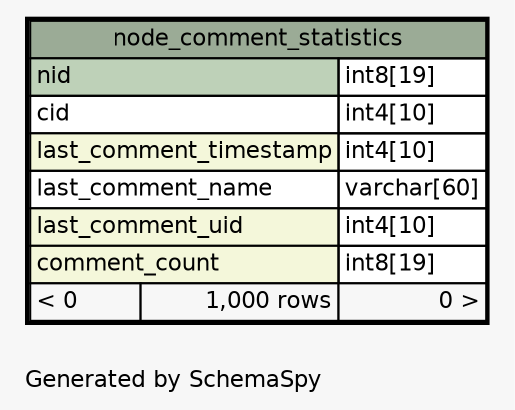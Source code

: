 // dot 2.30.1 on Mac OS X 10.8.3
// SchemaSpy rev 590
digraph "oneDegreeRelationshipsDiagram" {
  graph [
    rankdir="RL"
    bgcolor="#f7f7f7"
    label="\nGenerated by SchemaSpy"
    labeljust="l"
    nodesep="0.18"
    ranksep="0.46"
    fontname="Helvetica"
    fontsize="11"
  ];
  node [
    fontname="Helvetica"
    fontsize="11"
    shape="plaintext"
  ];
  edge [
    arrowsize="0.8"
  ];
  "node_comment_statistics" [
    label=<
    <TABLE BORDER="2" CELLBORDER="1" CELLSPACING="0" BGCOLOR="#ffffff">
      <TR><TD COLSPAN="3" BGCOLOR="#9bab96" ALIGN="CENTER">node_comment_statistics</TD></TR>
      <TR><TD PORT="nid" COLSPAN="2" BGCOLOR="#bed1b8" ALIGN="LEFT">nid</TD><TD PORT="nid.type" ALIGN="LEFT">int8[19]</TD></TR>
      <TR><TD PORT="cid" COLSPAN="2" ALIGN="LEFT">cid</TD><TD PORT="cid.type" ALIGN="LEFT">int4[10]</TD></TR>
      <TR><TD PORT="last_comment_timestamp" COLSPAN="2" BGCOLOR="#f4f7da" ALIGN="LEFT">last_comment_timestamp</TD><TD PORT="last_comment_timestamp.type" ALIGN="LEFT">int4[10]</TD></TR>
      <TR><TD PORT="last_comment_name" COLSPAN="2" ALIGN="LEFT">last_comment_name</TD><TD PORT="last_comment_name.type" ALIGN="LEFT">varchar[60]</TD></TR>
      <TR><TD PORT="last_comment_uid" COLSPAN="2" BGCOLOR="#f4f7da" ALIGN="LEFT">last_comment_uid</TD><TD PORT="last_comment_uid.type" ALIGN="LEFT">int4[10]</TD></TR>
      <TR><TD PORT="comment_count" COLSPAN="2" BGCOLOR="#f4f7da" ALIGN="LEFT">comment_count</TD><TD PORT="comment_count.type" ALIGN="LEFT">int8[19]</TD></TR>
      <TR><TD ALIGN="LEFT" BGCOLOR="#f7f7f7">&lt; 0</TD><TD ALIGN="RIGHT" BGCOLOR="#f7f7f7">1,000 rows</TD><TD ALIGN="RIGHT" BGCOLOR="#f7f7f7">0 &gt;</TD></TR>
    </TABLE>>
    URL="node_comment_statistics.html"
    tooltip="node_comment_statistics"
  ];
}
